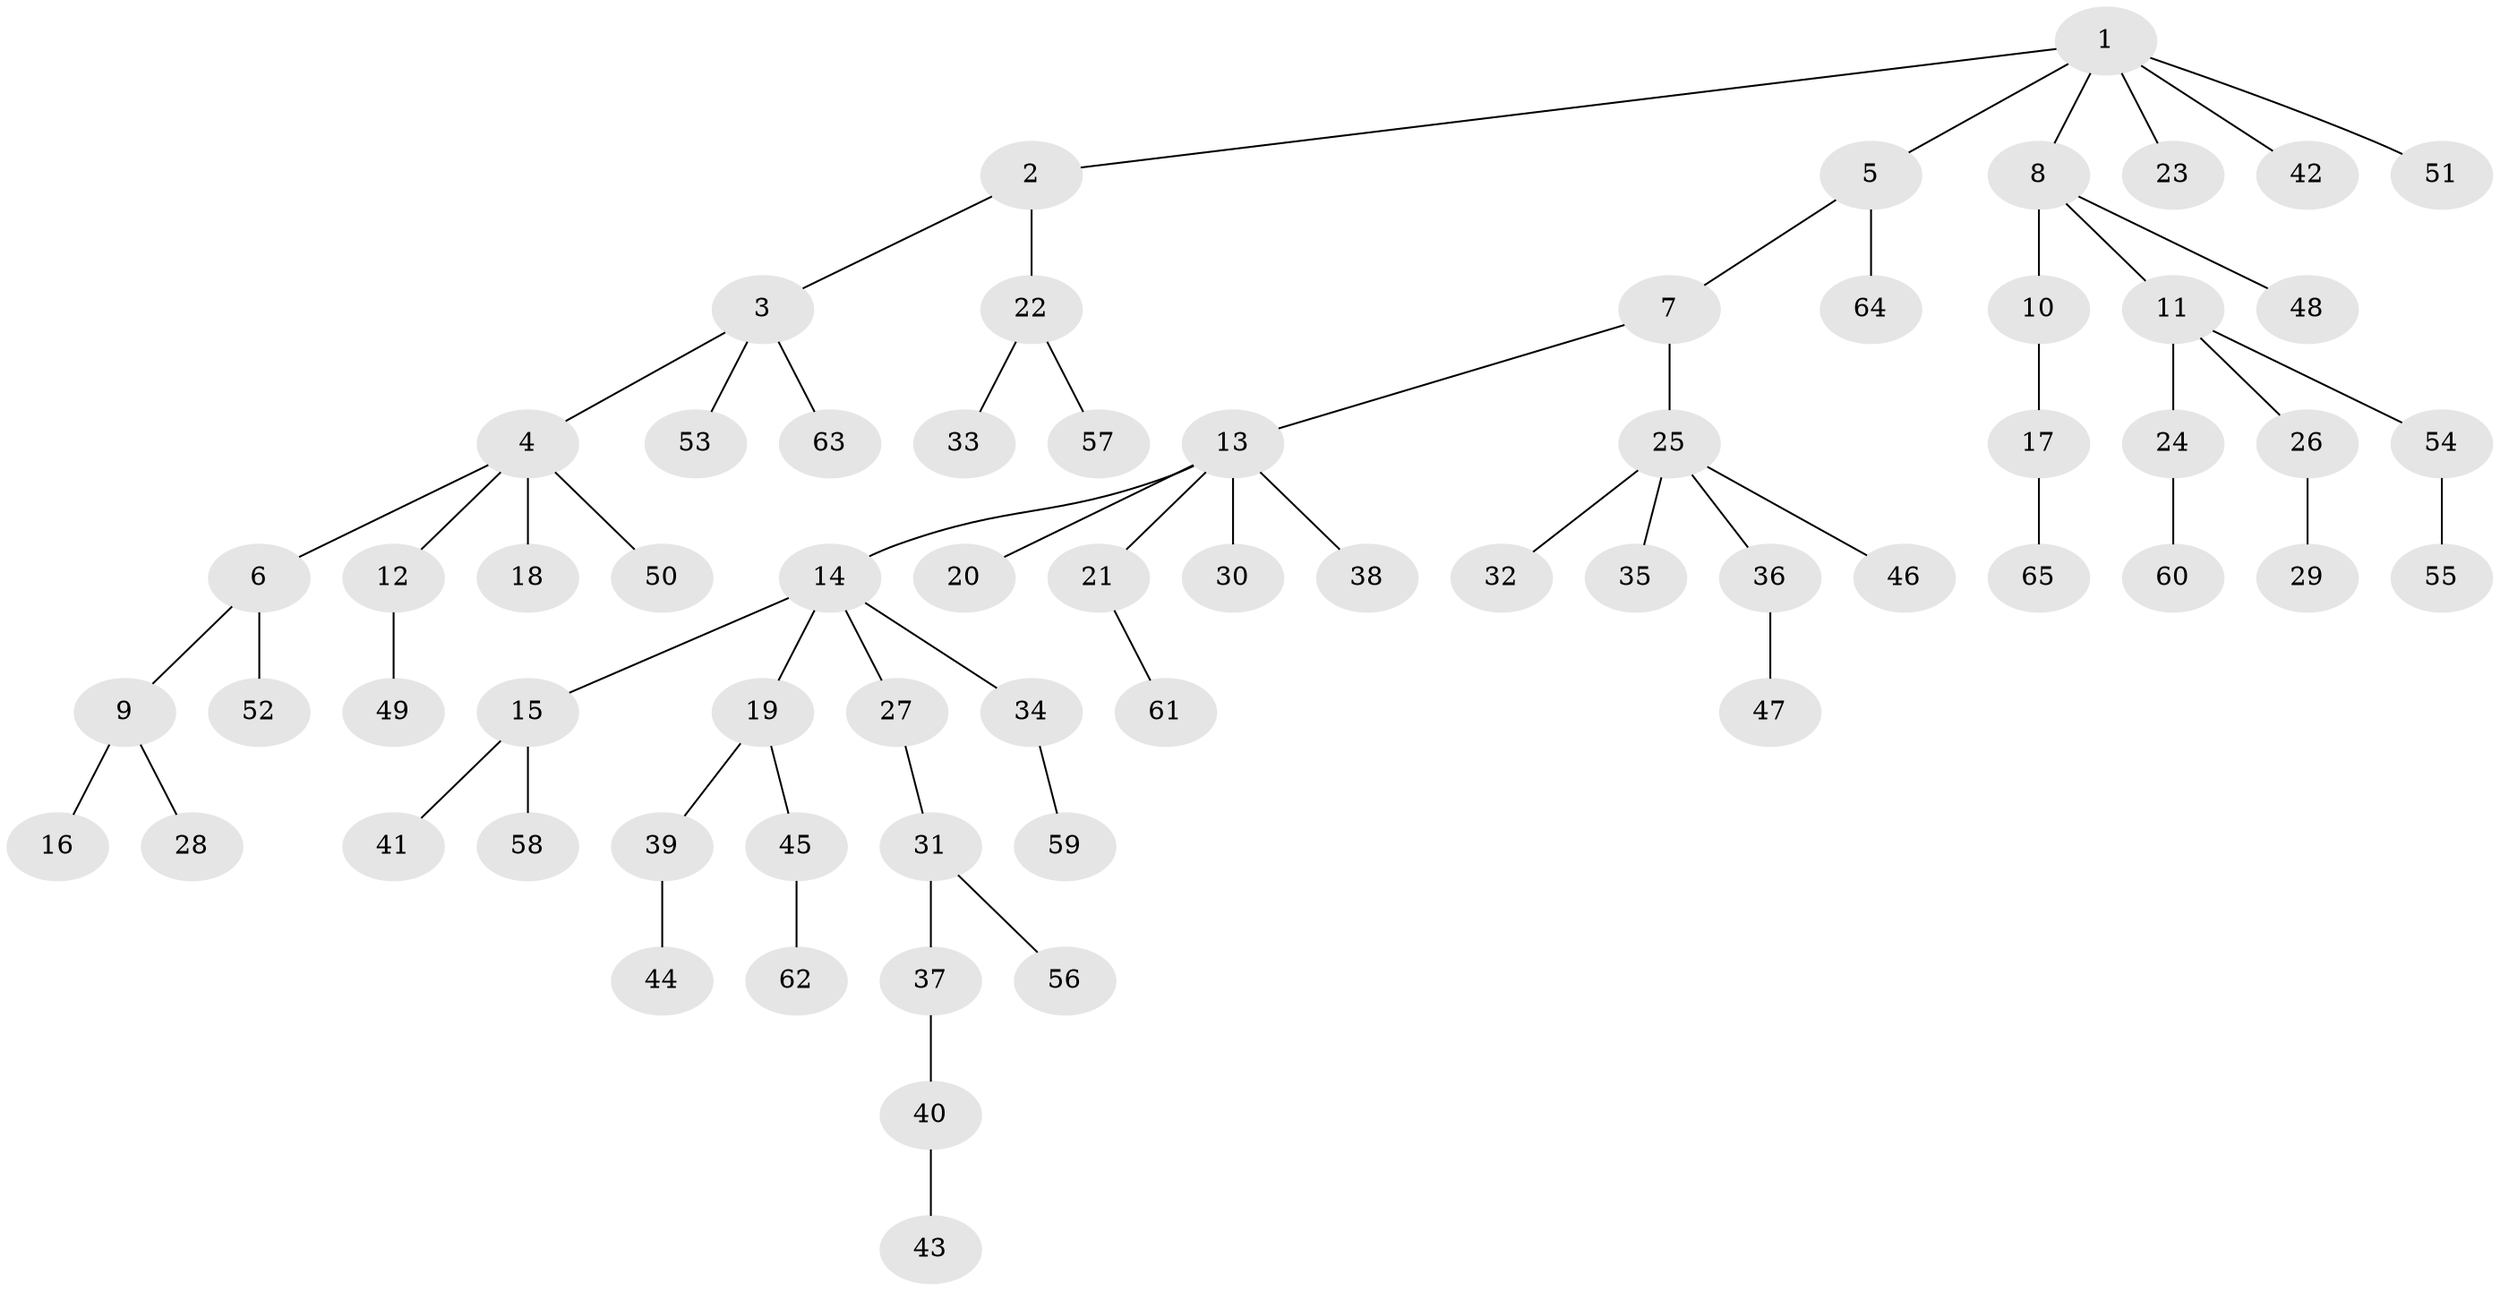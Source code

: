 // Generated by graph-tools (version 1.1) at 2025/53/03/09/25 04:53:29]
// undirected, 65 vertices, 64 edges
graph export_dot {
graph [start="1"]
  node [color=gray90,style=filled];
  1;
  2;
  3;
  4;
  5;
  6;
  7;
  8;
  9;
  10;
  11;
  12;
  13;
  14;
  15;
  16;
  17;
  18;
  19;
  20;
  21;
  22;
  23;
  24;
  25;
  26;
  27;
  28;
  29;
  30;
  31;
  32;
  33;
  34;
  35;
  36;
  37;
  38;
  39;
  40;
  41;
  42;
  43;
  44;
  45;
  46;
  47;
  48;
  49;
  50;
  51;
  52;
  53;
  54;
  55;
  56;
  57;
  58;
  59;
  60;
  61;
  62;
  63;
  64;
  65;
  1 -- 2;
  1 -- 5;
  1 -- 8;
  1 -- 23;
  1 -- 42;
  1 -- 51;
  2 -- 3;
  2 -- 22;
  3 -- 4;
  3 -- 53;
  3 -- 63;
  4 -- 6;
  4 -- 12;
  4 -- 18;
  4 -- 50;
  5 -- 7;
  5 -- 64;
  6 -- 9;
  6 -- 52;
  7 -- 13;
  7 -- 25;
  8 -- 10;
  8 -- 11;
  8 -- 48;
  9 -- 16;
  9 -- 28;
  10 -- 17;
  11 -- 24;
  11 -- 26;
  11 -- 54;
  12 -- 49;
  13 -- 14;
  13 -- 20;
  13 -- 21;
  13 -- 30;
  13 -- 38;
  14 -- 15;
  14 -- 19;
  14 -- 27;
  14 -- 34;
  15 -- 41;
  15 -- 58;
  17 -- 65;
  19 -- 39;
  19 -- 45;
  21 -- 61;
  22 -- 33;
  22 -- 57;
  24 -- 60;
  25 -- 32;
  25 -- 35;
  25 -- 36;
  25 -- 46;
  26 -- 29;
  27 -- 31;
  31 -- 37;
  31 -- 56;
  34 -- 59;
  36 -- 47;
  37 -- 40;
  39 -- 44;
  40 -- 43;
  45 -- 62;
  54 -- 55;
}

